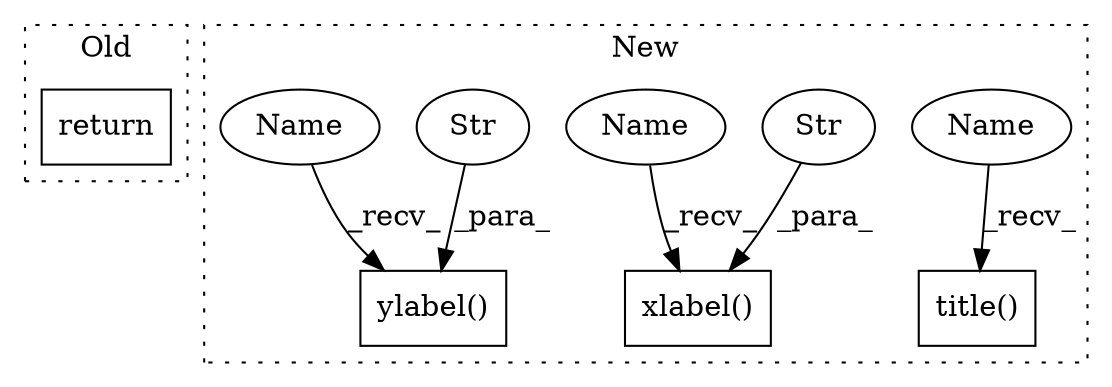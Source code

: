 digraph G {
subgraph cluster0 {
1 [label="return" a="93" s="6842" l="7" shape="box"];
label = "Old";
style="dotted";
}
subgraph cluster1 {
2 [label="title()" a="75" s="7372,7489" l="10,1" shape="box"];
3 [label="ylabel()" a="75" s="7312,7330" l="11,1" shape="box"];
4 [label="Str" a="66" s="7323" l="7" shape="ellipse"];
5 [label="xlabel()" a="75" s="7280,7298" l="11,1" shape="box"];
6 [label="Str" a="66" s="7291" l="7" shape="ellipse"];
7 [label="Name" a="87" s="7372" l="3" shape="ellipse"];
8 [label="Name" a="87" s="7280" l="3" shape="ellipse"];
9 [label="Name" a="87" s="7312" l="3" shape="ellipse"];
label = "New";
style="dotted";
}
4 -> 3 [label="_para_"];
6 -> 5 [label="_para_"];
7 -> 2 [label="_recv_"];
8 -> 5 [label="_recv_"];
9 -> 3 [label="_recv_"];
}